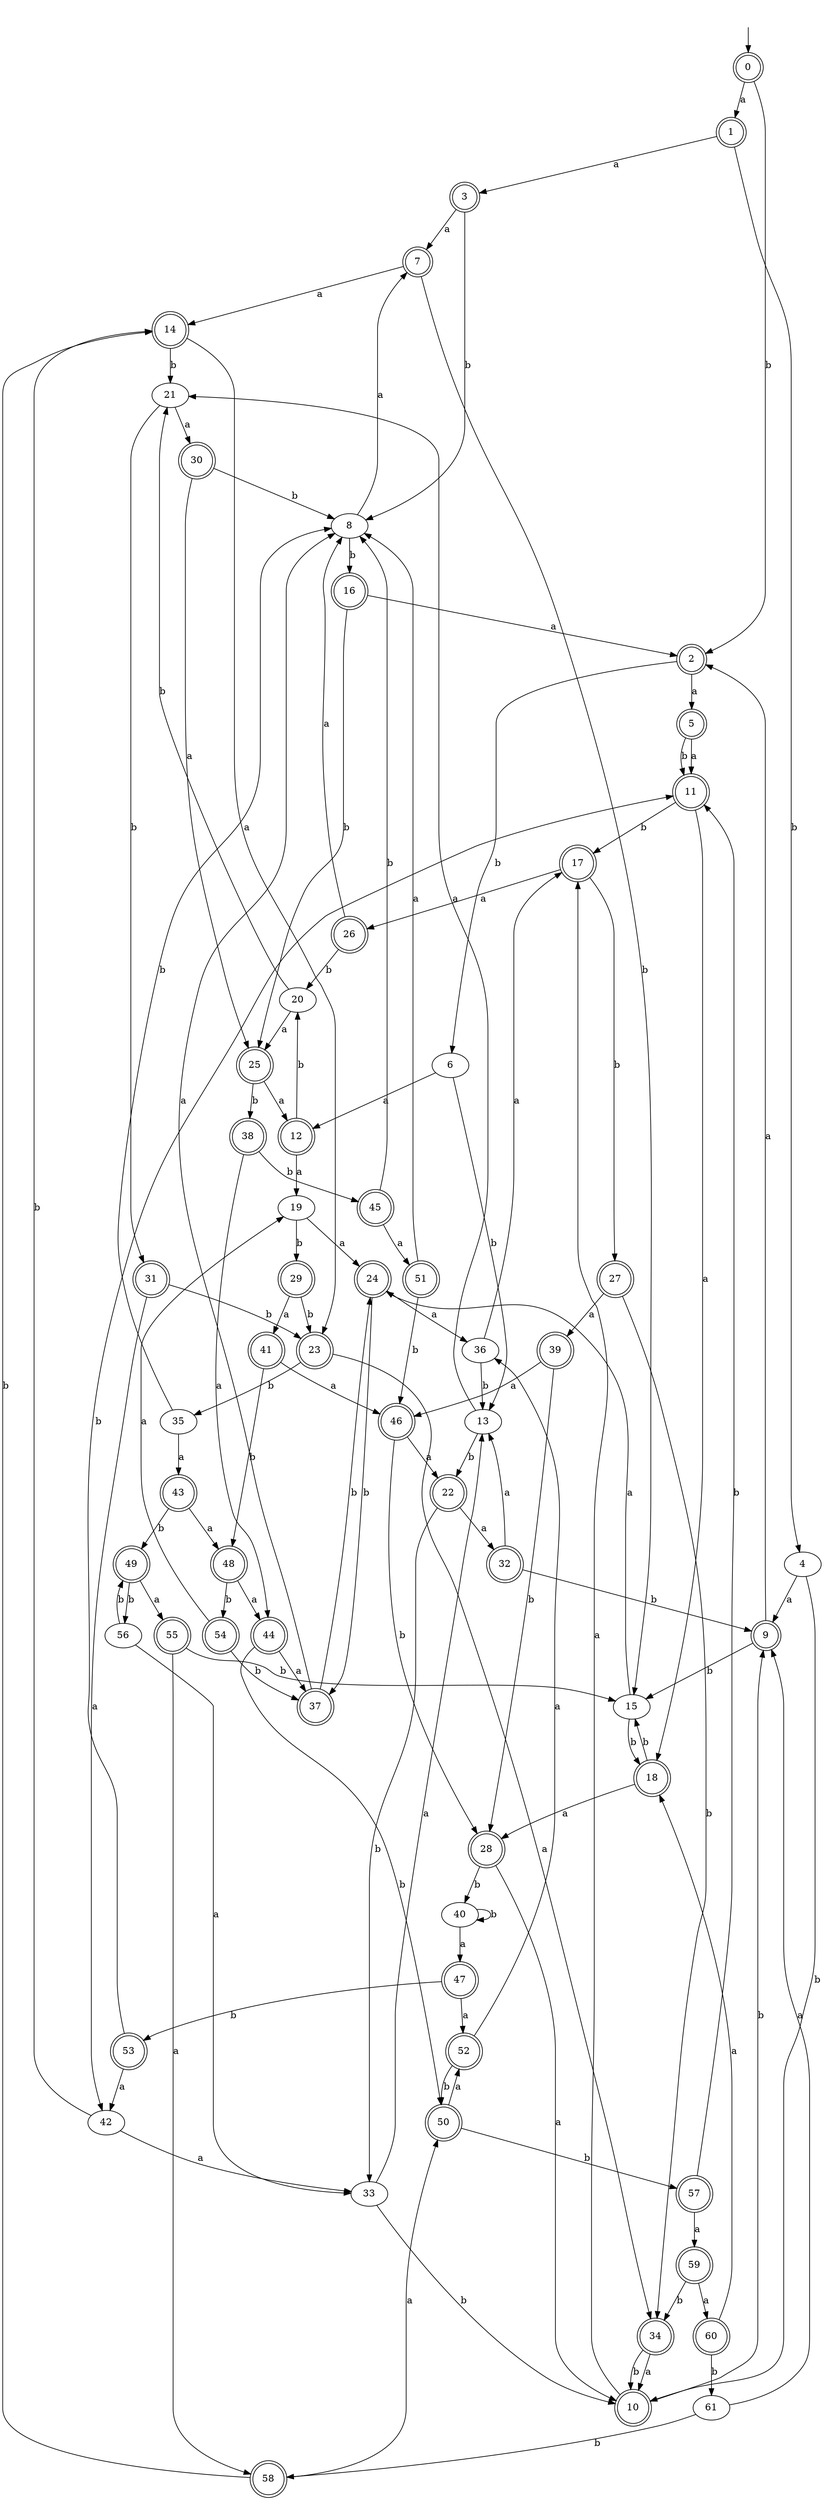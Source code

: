 digraph RandomDFA {
  __start0 [label="", shape=none];
  __start0 -> 0 [label=""];
  0 [shape=circle] [shape=doublecircle]
  0 -> 1 [label="a"]
  0 -> 2 [label="b"]
  1 [shape=doublecircle]
  1 -> 3 [label="a"]
  1 -> 4 [label="b"]
  2 [shape=doublecircle]
  2 -> 5 [label="a"]
  2 -> 6 [label="b"]
  3 [shape=doublecircle]
  3 -> 7 [label="a"]
  3 -> 8 [label="b"]
  4
  4 -> 9 [label="a"]
  4 -> 10 [label="b"]
  5 [shape=doublecircle]
  5 -> 11 [label="a"]
  5 -> 11 [label="b"]
  6
  6 -> 12 [label="a"]
  6 -> 13 [label="b"]
  7 [shape=doublecircle]
  7 -> 14 [label="a"]
  7 -> 15 [label="b"]
  8
  8 -> 7 [label="a"]
  8 -> 16 [label="b"]
  9 [shape=doublecircle]
  9 -> 2 [label="a"]
  9 -> 15 [label="b"]
  10 [shape=doublecircle]
  10 -> 17 [label="a"]
  10 -> 9 [label="b"]
  11 [shape=doublecircle]
  11 -> 18 [label="a"]
  11 -> 17 [label="b"]
  12 [shape=doublecircle]
  12 -> 19 [label="a"]
  12 -> 20 [label="b"]
  13
  13 -> 21 [label="a"]
  13 -> 22 [label="b"]
  14 [shape=doublecircle]
  14 -> 23 [label="a"]
  14 -> 21 [label="b"]
  15
  15 -> 24 [label="a"]
  15 -> 18 [label="b"]
  16 [shape=doublecircle]
  16 -> 2 [label="a"]
  16 -> 25 [label="b"]
  17 [shape=doublecircle]
  17 -> 26 [label="a"]
  17 -> 27 [label="b"]
  18 [shape=doublecircle]
  18 -> 28 [label="a"]
  18 -> 15 [label="b"]
  19
  19 -> 24 [label="a"]
  19 -> 29 [label="b"]
  20
  20 -> 25 [label="a"]
  20 -> 21 [label="b"]
  21
  21 -> 30 [label="a"]
  21 -> 31 [label="b"]
  22 [shape=doublecircle]
  22 -> 32 [label="a"]
  22 -> 33 [label="b"]
  23 [shape=doublecircle]
  23 -> 34 [label="a"]
  23 -> 35 [label="b"]
  24 [shape=doublecircle]
  24 -> 36 [label="a"]
  24 -> 37 [label="b"]
  25 [shape=doublecircle]
  25 -> 12 [label="a"]
  25 -> 38 [label="b"]
  26 [shape=doublecircle]
  26 -> 8 [label="a"]
  26 -> 20 [label="b"]
  27 [shape=doublecircle]
  27 -> 39 [label="a"]
  27 -> 34 [label="b"]
  28 [shape=doublecircle]
  28 -> 10 [label="a"]
  28 -> 40 [label="b"]
  29 [shape=doublecircle]
  29 -> 41 [label="a"]
  29 -> 23 [label="b"]
  30 [shape=doublecircle]
  30 -> 25 [label="a"]
  30 -> 8 [label="b"]
  31 [shape=doublecircle]
  31 -> 42 [label="a"]
  31 -> 23 [label="b"]
  32 [shape=doublecircle]
  32 -> 13 [label="a"]
  32 -> 9 [label="b"]
  33
  33 -> 13 [label="a"]
  33 -> 10 [label="b"]
  34 [shape=doublecircle]
  34 -> 10 [label="a"]
  34 -> 10 [label="b"]
  35
  35 -> 43 [label="a"]
  35 -> 8 [label="b"]
  36
  36 -> 17 [label="a"]
  36 -> 13 [label="b"]
  37 [shape=doublecircle]
  37 -> 8 [label="a"]
  37 -> 24 [label="b"]
  38 [shape=doublecircle]
  38 -> 44 [label="a"]
  38 -> 45 [label="b"]
  39 [shape=doublecircle]
  39 -> 46 [label="a"]
  39 -> 28 [label="b"]
  40
  40 -> 47 [label="a"]
  40 -> 40 [label="b"]
  41 [shape=doublecircle]
  41 -> 46 [label="a"]
  41 -> 48 [label="b"]
  42
  42 -> 33 [label="a"]
  42 -> 14 [label="b"]
  43 [shape=doublecircle]
  43 -> 48 [label="a"]
  43 -> 49 [label="b"]
  44 [shape=doublecircle]
  44 -> 37 [label="a"]
  44 -> 50 [label="b"]
  45 [shape=doublecircle]
  45 -> 51 [label="a"]
  45 -> 8 [label="b"]
  46 [shape=doublecircle]
  46 -> 22 [label="a"]
  46 -> 28 [label="b"]
  47 [shape=doublecircle]
  47 -> 52 [label="a"]
  47 -> 53 [label="b"]
  48 [shape=doublecircle]
  48 -> 44 [label="a"]
  48 -> 54 [label="b"]
  49 [shape=doublecircle]
  49 -> 55 [label="a"]
  49 -> 56 [label="b"]
  50 [shape=doublecircle]
  50 -> 52 [label="a"]
  50 -> 57 [label="b"]
  51 [shape=doublecircle]
  51 -> 8 [label="a"]
  51 -> 46 [label="b"]
  52 [shape=doublecircle]
  52 -> 36 [label="a"]
  52 -> 50 [label="b"]
  53 [shape=doublecircle]
  53 -> 42 [label="a"]
  53 -> 11 [label="b"]
  54 [shape=doublecircle]
  54 -> 19 [label="a"]
  54 -> 37 [label="b"]
  55 [shape=doublecircle]
  55 -> 58 [label="a"]
  55 -> 15 [label="b"]
  56
  56 -> 33 [label="a"]
  56 -> 49 [label="b"]
  57 [shape=doublecircle]
  57 -> 59 [label="a"]
  57 -> 11 [label="b"]
  58 [shape=doublecircle]
  58 -> 50 [label="a"]
  58 -> 14 [label="b"]
  59 [shape=doublecircle]
  59 -> 60 [label="a"]
  59 -> 34 [label="b"]
  60 [shape=doublecircle]
  60 -> 18 [label="a"]
  60 -> 61 [label="b"]
  61
  61 -> 9 [label="a"]
  61 -> 58 [label="b"]
}

